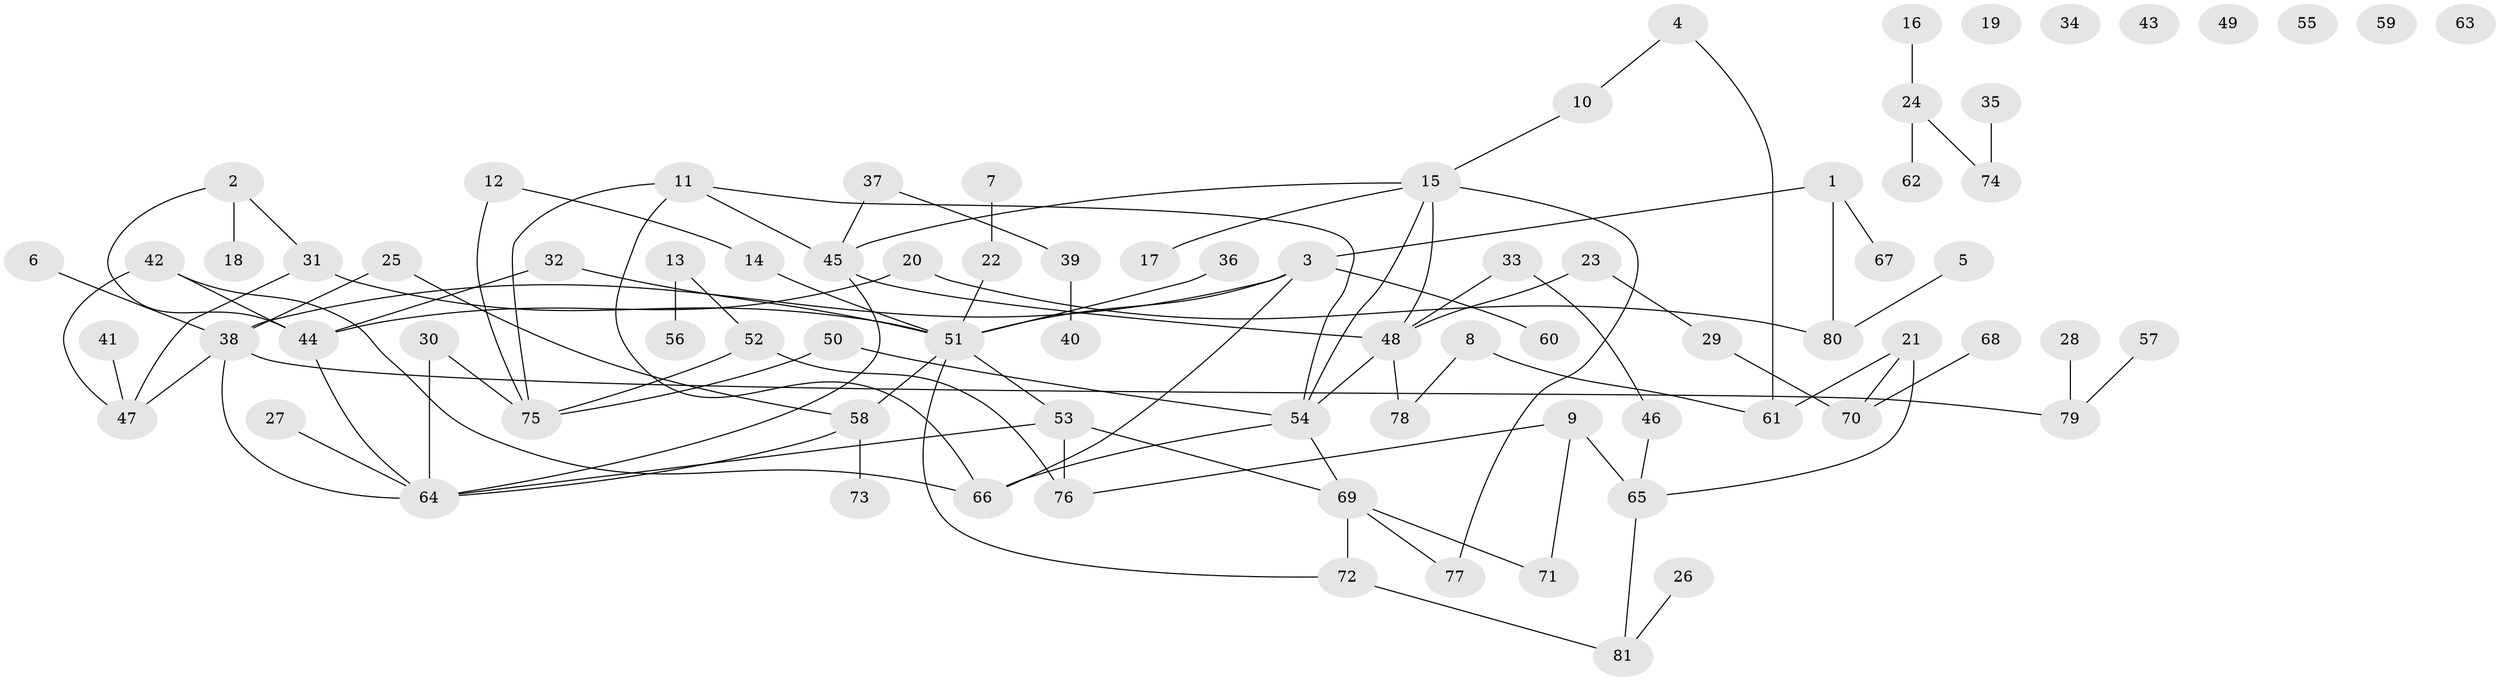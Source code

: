 // coarse degree distribution, {4: 0.1, 7: 0.05, 2: 0.275, 1: 0.25, 3: 0.025, 6: 0.075, 0: 0.175, 5: 0.025, 16: 0.025}
// Generated by graph-tools (version 1.1) at 2025/16/03/04/25 18:16:40]
// undirected, 81 vertices, 99 edges
graph export_dot {
graph [start="1"]
  node [color=gray90,style=filled];
  1;
  2;
  3;
  4;
  5;
  6;
  7;
  8;
  9;
  10;
  11;
  12;
  13;
  14;
  15;
  16;
  17;
  18;
  19;
  20;
  21;
  22;
  23;
  24;
  25;
  26;
  27;
  28;
  29;
  30;
  31;
  32;
  33;
  34;
  35;
  36;
  37;
  38;
  39;
  40;
  41;
  42;
  43;
  44;
  45;
  46;
  47;
  48;
  49;
  50;
  51;
  52;
  53;
  54;
  55;
  56;
  57;
  58;
  59;
  60;
  61;
  62;
  63;
  64;
  65;
  66;
  67;
  68;
  69;
  70;
  71;
  72;
  73;
  74;
  75;
  76;
  77;
  78;
  79;
  80;
  81;
  1 -- 3;
  1 -- 67;
  1 -- 80;
  2 -- 18;
  2 -- 31;
  2 -- 44;
  3 -- 38;
  3 -- 51;
  3 -- 60;
  3 -- 66;
  4 -- 10;
  4 -- 61;
  5 -- 80;
  6 -- 38;
  7 -- 22;
  8 -- 61;
  8 -- 78;
  9 -- 65;
  9 -- 71;
  9 -- 76;
  10 -- 15;
  11 -- 45;
  11 -- 54;
  11 -- 66;
  11 -- 75;
  12 -- 14;
  12 -- 75;
  13 -- 52;
  13 -- 56;
  14 -- 51;
  15 -- 17;
  15 -- 45;
  15 -- 48;
  15 -- 54;
  15 -- 77;
  16 -- 24;
  20 -- 44;
  20 -- 80;
  21 -- 61;
  21 -- 65;
  21 -- 70;
  22 -- 51;
  23 -- 29;
  23 -- 48;
  24 -- 62;
  24 -- 74;
  25 -- 38;
  25 -- 58;
  26 -- 81;
  27 -- 64;
  28 -- 79;
  29 -- 70;
  30 -- 64;
  30 -- 75;
  31 -- 47;
  31 -- 51;
  32 -- 44;
  32 -- 51;
  33 -- 46;
  33 -- 48;
  35 -- 74;
  36 -- 51;
  37 -- 39;
  37 -- 45;
  38 -- 47;
  38 -- 64;
  38 -- 79;
  39 -- 40;
  41 -- 47;
  42 -- 44;
  42 -- 47;
  42 -- 66;
  44 -- 64;
  45 -- 48;
  45 -- 64;
  46 -- 65;
  48 -- 54;
  48 -- 78;
  50 -- 54;
  50 -- 75;
  51 -- 53;
  51 -- 58;
  51 -- 72;
  52 -- 75;
  52 -- 76;
  53 -- 64;
  53 -- 69;
  53 -- 76;
  54 -- 66;
  54 -- 69;
  57 -- 79;
  58 -- 64;
  58 -- 73;
  65 -- 81;
  68 -- 70;
  69 -- 71;
  69 -- 72;
  69 -- 77;
  72 -- 81;
}
